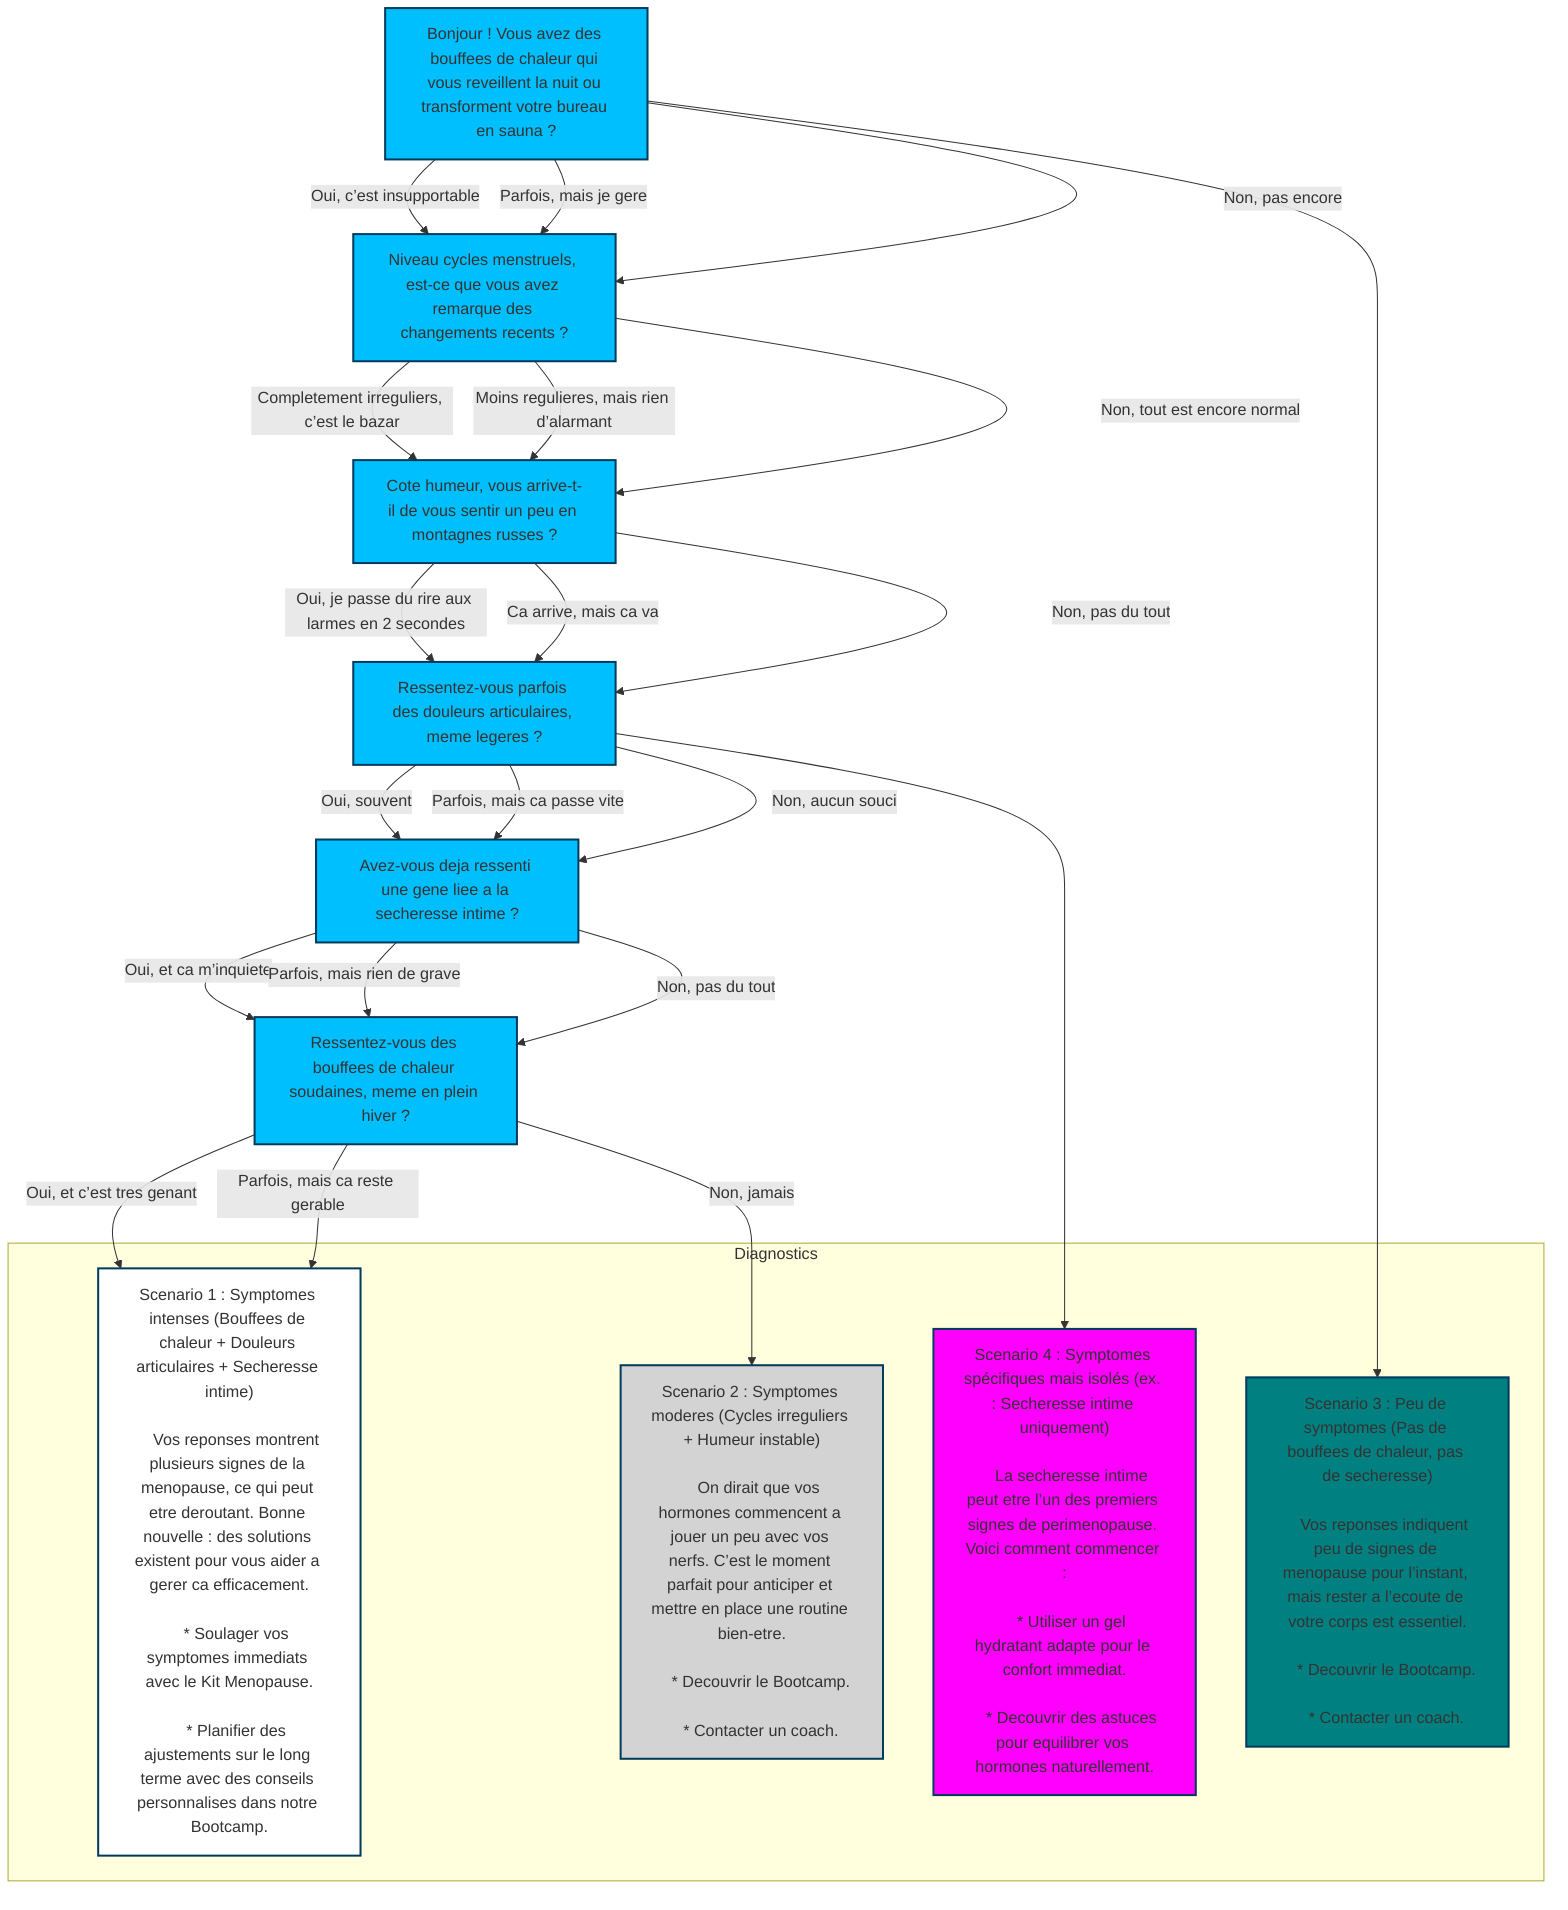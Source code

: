 graph TD
  style Q1 fill:#00BFFF,stroke:#003B5C,stroke-width:2px
  style Q2 fill:#00BFFF,stroke:#003B5C,stroke-width:2px
  style Q3 fill:#00BFFF,stroke:#003B5C,stroke-width:2px
  style Q4 fill:#00BFFF,stroke:#003B5C,stroke-width:2px
  style Q5 fill:#00BFFF,stroke:#003B5C,stroke-width:2px
  style Q6 fill:#00BFFF,stroke:#003B5C,stroke-width:2px
  style S1 fill:#FFFFFF,stroke:#003B5C,stroke-width:2px
  style S2 fill:#D3D3D3,stroke:#003B5C,stroke-width:2px
  style S3 fill:#008080,stroke:#003B5C,stroke-width:2px
  style S4 fill:#FF00FF,stroke:#003B5C,stroke-width:2px

  %% Questions
  Q1["Bonjour ! Vous avez des bouffees de chaleur qui vous reveillent la nuit ou transforment votre bureau en sauna ?"]
  Q2["Niveau cycles menstruels, est-ce que vous avez remarque des changements recents ?"]
  Q3["Cote humeur, vous arrive-t-il de vous sentir un peu en montagnes russes ?"]
  Q4["Ressentez-vous parfois des douleurs articulaires, meme legeres ?"]
  Q5["Avez-vous deja ressenti une gene liee a la secheresse intime ?"]
  Q6["Ressentez-vous des bouffees de chaleur soudaines, meme en plein hiver ?"]

  %% Scenarios
  S1["Scenario 1 : Symptomes intenses (Bouffees de chaleur + Douleurs articulaires + Secheresse intime)<br> \n    Vos reponses montrent plusieurs signes de la menopause, ce qui peut etre deroutant. Bonne nouvelle : des solutions existent pour vous aider a gerer ca efficacement.<br> \n    * Soulager vos symptomes immediats avec le Kit Menopause.<br> \n    * Planifier des ajustements sur le long terme avec des conseils personnalises dans notre Bootcamp."]
  S2["Scenario 2 : Symptomes moderes (Cycles irreguliers + Humeur instable)<br> \n    On dirait que vos hormones commencent a jouer un peu avec vos nerfs. C’est le moment parfait pour anticiper et mettre en place une routine bien-etre.<br> \n    * Decouvrir le Bootcamp.<br> \n    * Contacter un coach."]
  S3["Scenario 3 : Peu de symptomes (Pas de bouffees de chaleur, pas de secheresse)<br> \n    Vos reponses indiquent peu de signes de menopause pour l’instant, mais rester a l’ecoute de votre corps est essentiel.<br> \n    * Decouvrir le Bootcamp.<br> \n    * Contacter un coach."]
  S4["Scenario 4 : Symptomes spécifiques mais isolés (ex. : Secheresse intime uniquement)<br> \n    La secheresse intime peut etre l’un des premiers signes de perimenopause. Voici comment commencer :<br> \n    * Utiliser un gel hydratant adapte pour le confort immediat.<br> \n    * Decouvrir des astuces pour equilibrer vos hormones naturellement."]

  %% Arcs
  Q1 --> |"Oui, c’est insupportable"| Q2
  Q1 --> |"Parfois, mais je gere"| Q2
  Q1 --> |"Non, pas encore"| Q2
  
  Q2 --> |"Completement irreguliers, c’est le bazar"| Q3
  Q2 --> |"Moins regulieres, mais rien d’alarmant"| Q3
  Q2 --> |"Non, tout est encore normal"| Q3

  Q3 --> |"Oui, je passe du rire aux larmes en 2 secondes"| Q4
  Q3 --> |"Ca arrive, mais ca va"| Q4
  Q3 --> |"Non, pas du tout"| Q4

  Q4 --> |"Oui, souvent"| Q5
  Q4 --> |"Parfois, mais ca passe vite"| Q5
  Q4 --> |"Non, aucun souci"| Q5
  
  Q5 --> |"Oui, et ca m’inquiete"| Q6
  Q5 --> |"Parfois, mais rien de grave"| Q6
  Q5 --> |"Non, pas du tout"| Q6

  Q6 --> |"Oui, et c’est tres genant"| S1
  Q6 --> |"Parfois, mais ca reste gerable"| S1
  Q6 --> |"Non, jamais"| S2

  subgraph Diagnostics
    S1
    S2
    S3
    S4
  end

  Q1 --> S3
  
  Q4 --> S4